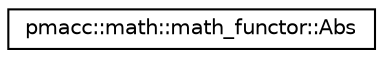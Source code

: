 digraph "Graphical Class Hierarchy"
{
 // LATEX_PDF_SIZE
  edge [fontname="Helvetica",fontsize="10",labelfontname="Helvetica",labelfontsize="10"];
  node [fontname="Helvetica",fontsize="10",shape=record];
  rankdir="LR";
  Node0 [label="pmacc::math::math_functor::Abs",height=0.2,width=0.4,color="black", fillcolor="white", style="filled",URL="$structpmacc_1_1math_1_1math__functor_1_1_abs.html",tooltip=" "];
}
